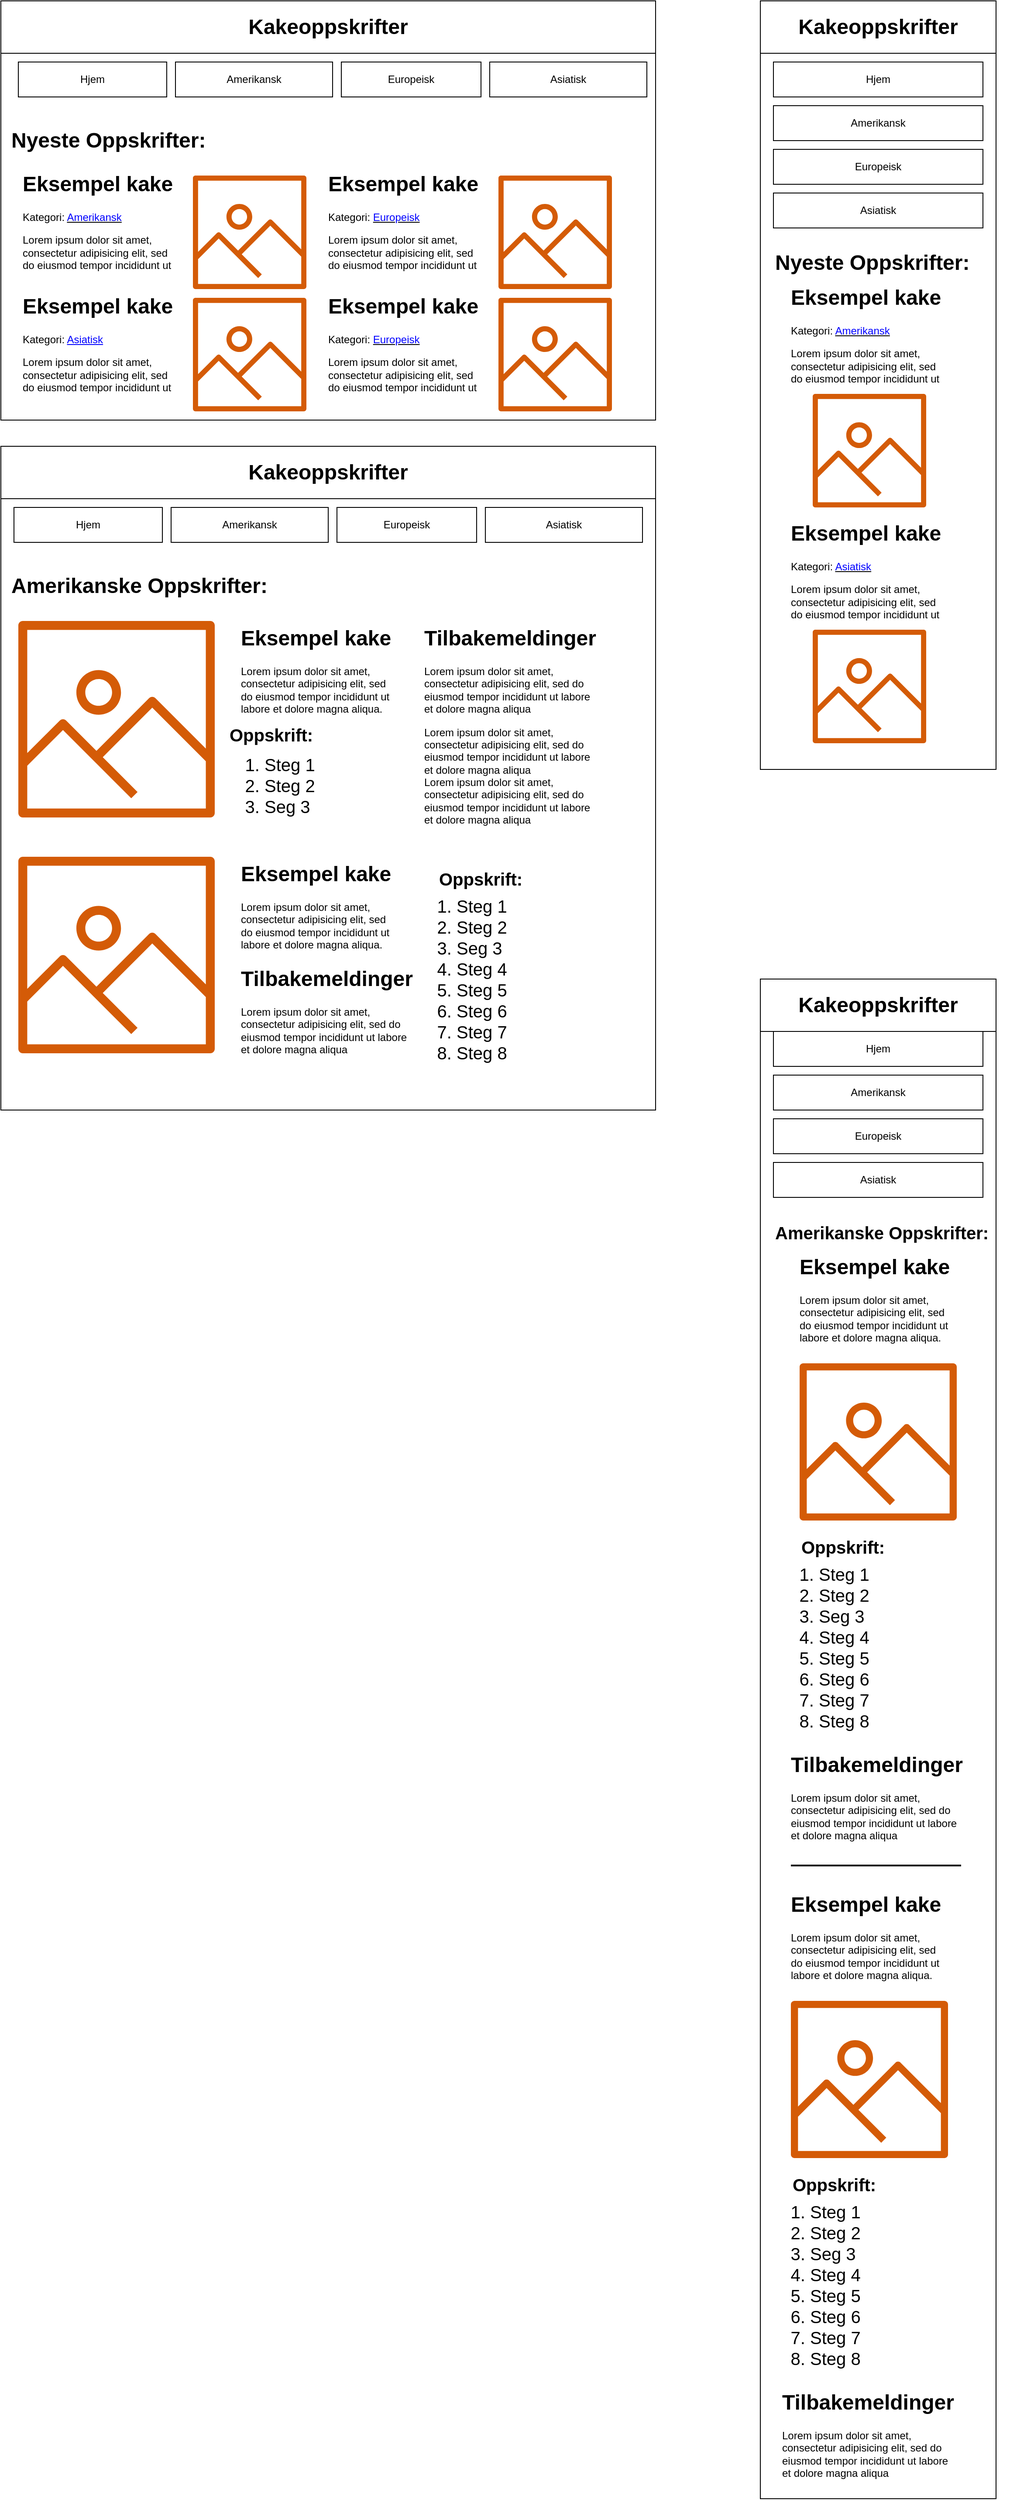 <mxfile>
    <diagram id="9wJHtbolF7UVSn-kOSUC" name="Page-1">
        <mxGraphModel dx="1776" dy="1237" grid="1" gridSize="10" guides="1" tooltips="1" connect="1" arrows="1" fold="1" page="1" pageScale="1" pageWidth="827" pageHeight="1169" background="none" math="0" shadow="0">
            <root>
                <mxCell id="0"/>
                <mxCell id="1" parent="0"/>
                <mxCell id="PRQ1gLbrElGdhA6Aecqy-1" value="" style="rounded=0;whiteSpace=wrap;html=1;" parent="1" vertex="1">
                    <mxGeometry x="-360" y="30" width="750" height="480" as="geometry"/>
                </mxCell>
                <mxCell id="PRQ1gLbrElGdhA6Aecqy-2" value="" style="rounded=0;whiteSpace=wrap;html=1;" parent="1" vertex="1">
                    <mxGeometry x="510" y="30" width="270" height="880" as="geometry"/>
                </mxCell>
                <mxCell id="PRQ1gLbrElGdhA6Aecqy-3" value="&lt;h1&gt;Kakeoppskrifter&lt;/h1&gt;" style="rounded=0;whiteSpace=wrap;html=1;align=center;spacingLeft=0;" parent="1" vertex="1">
                    <mxGeometry x="-360" y="30" width="750" height="60" as="geometry"/>
                </mxCell>
                <mxCell id="PRQ1gLbrElGdhA6Aecqy-5" value="Amerikansk" style="rounded=0;whiteSpace=wrap;html=1;" parent="1" vertex="1">
                    <mxGeometry x="-160" y="100" width="180" height="40" as="geometry"/>
                </mxCell>
                <mxCell id="PRQ1gLbrElGdhA6Aecqy-6" value="Europeisk" style="rounded=0;whiteSpace=wrap;html=1;" parent="1" vertex="1">
                    <mxGeometry x="30" y="100" width="160" height="40" as="geometry"/>
                </mxCell>
                <mxCell id="PRQ1gLbrElGdhA6Aecqy-7" value="Asiatisk" style="rounded=0;whiteSpace=wrap;html=1;" parent="1" vertex="1">
                    <mxGeometry x="200" y="100" width="180" height="40" as="geometry"/>
                </mxCell>
                <mxCell id="PRQ1gLbrElGdhA6Aecqy-8" value="&lt;h1&gt;Kakeoppskrifter&lt;/h1&gt;" style="rounded=0;whiteSpace=wrap;html=1;" parent="1" vertex="1">
                    <mxGeometry x="510" y="30" width="270" height="60" as="geometry"/>
                </mxCell>
                <mxCell id="PRQ1gLbrElGdhA6Aecqy-9" value="Amerikansk" style="rounded=0;whiteSpace=wrap;html=1;" parent="1" vertex="1">
                    <mxGeometry x="525" y="150" width="240" height="40" as="geometry"/>
                </mxCell>
                <mxCell id="PRQ1gLbrElGdhA6Aecqy-10" value="Europeisk" style="rounded=0;whiteSpace=wrap;html=1;" parent="1" vertex="1">
                    <mxGeometry x="525" y="200" width="240" height="40" as="geometry"/>
                </mxCell>
                <mxCell id="PRQ1gLbrElGdhA6Aecqy-11" value="Asiatisk" style="rounded=0;whiteSpace=wrap;html=1;" parent="1" vertex="1">
                    <mxGeometry x="525" y="250" width="240" height="40" as="geometry"/>
                </mxCell>
                <mxCell id="PRQ1gLbrElGdhA6Aecqy-12" value="Nyeste Oppskrifter:" style="text;strokeColor=none;fillColor=none;html=1;fontSize=24;fontStyle=1;verticalAlign=middle;align=left;" parent="1" vertex="1">
                    <mxGeometry x="-350" y="170" width="100" height="40" as="geometry"/>
                </mxCell>
                <mxCell id="PRQ1gLbrElGdhA6Aecqy-14" value="&lt;h1&gt;Eksempel kake&lt;/h1&gt;&lt;div&gt;Kategori: &lt;u&gt;&lt;font color=&quot;#0000ff&quot;&gt;Amerikansk&lt;/font&gt;&lt;/u&gt;&lt;/div&gt;&lt;p&gt;&lt;span style=&quot;background-color: initial;&quot;&gt;Lorem ipsum dolor sit amet, consectetur adipisicing elit, sed do eiusmod tempor incididunt ut labore et dolore magna aliqua.&lt;/span&gt;&lt;br&gt;&lt;/p&gt;" style="text;html=1;strokeColor=none;fillColor=none;spacing=5;spacingTop=-20;whiteSpace=wrap;overflow=hidden;rounded=0;" parent="1" vertex="1">
                    <mxGeometry x="-340" y="220" width="190" height="120" as="geometry"/>
                </mxCell>
                <mxCell id="PRQ1gLbrElGdhA6Aecqy-17" value="" style="sketch=0;outlineConnect=0;fontColor=#232F3E;gradientColor=none;fillColor=#D45B07;strokeColor=none;dashed=0;verticalLabelPosition=bottom;verticalAlign=top;align=center;html=1;fontSize=12;fontStyle=0;aspect=fixed;pointerEvents=1;shape=mxgraph.aws4.container_registry_image;" parent="1" vertex="1">
                    <mxGeometry x="-140" y="230" width="130" height="130" as="geometry"/>
                </mxCell>
                <mxCell id="PRQ1gLbrElGdhA6Aecqy-28" value="&lt;h1&gt;Eksempel kake&lt;/h1&gt;&lt;div&gt;Kategori: &lt;u&gt;&lt;font color=&quot;#0000ff&quot;&gt;Europeisk&lt;/font&gt;&lt;/u&gt;&lt;/div&gt;&lt;p&gt;&lt;span style=&quot;background-color: initial;&quot;&gt;Lorem ipsum dolor sit amet, consectetur adipisicing elit, sed do eiusmod tempor incididunt ut labore et dolore magna aliqua.&lt;/span&gt;&lt;br&gt;&lt;/p&gt;" style="text;html=1;strokeColor=none;fillColor=none;spacing=5;spacingTop=-20;whiteSpace=wrap;overflow=hidden;rounded=0;" parent="1" vertex="1">
                    <mxGeometry x="10" y="220" width="190" height="120" as="geometry"/>
                </mxCell>
                <mxCell id="PRQ1gLbrElGdhA6Aecqy-29" value="" style="sketch=0;outlineConnect=0;fontColor=#232F3E;gradientColor=none;fillColor=#D45B07;strokeColor=none;dashed=0;verticalLabelPosition=bottom;verticalAlign=top;align=center;html=1;fontSize=12;fontStyle=0;aspect=fixed;pointerEvents=1;shape=mxgraph.aws4.container_registry_image;" parent="1" vertex="1">
                    <mxGeometry x="210" y="230" width="130" height="130" as="geometry"/>
                </mxCell>
                <mxCell id="PRQ1gLbrElGdhA6Aecqy-30" value="&lt;h1&gt;Eksempel kake&lt;/h1&gt;&lt;div&gt;Kategori: &lt;font color=&quot;#0000ff&quot;&gt;&lt;u&gt;Asiatisk&lt;/u&gt;&lt;/font&gt;&lt;/div&gt;&lt;p&gt;&lt;span style=&quot;background-color: initial;&quot;&gt;Lorem ipsum dolor sit amet, consectetur adipisicing elit, sed do eiusmod tempor incididunt ut labore et dolore magna aliqua.&lt;/span&gt;&lt;br&gt;&lt;/p&gt;" style="text;html=1;strokeColor=none;fillColor=none;spacing=5;spacingTop=-20;whiteSpace=wrap;overflow=hidden;rounded=0;" parent="1" vertex="1">
                    <mxGeometry x="-340" y="360" width="190" height="120" as="geometry"/>
                </mxCell>
                <mxCell id="PRQ1gLbrElGdhA6Aecqy-31" value="" style="sketch=0;outlineConnect=0;fontColor=#232F3E;gradientColor=none;fillColor=#D45B07;strokeColor=none;dashed=0;verticalLabelPosition=bottom;verticalAlign=top;align=center;html=1;fontSize=12;fontStyle=0;aspect=fixed;pointerEvents=1;shape=mxgraph.aws4.container_registry_image;" parent="1" vertex="1">
                    <mxGeometry x="-140" y="370" width="130" height="130" as="geometry"/>
                </mxCell>
                <mxCell id="PRQ1gLbrElGdhA6Aecqy-32" value="&lt;h1&gt;Eksempel kake&lt;/h1&gt;&lt;div&gt;Kategori: &lt;u&gt;&lt;font color=&quot;#0000ff&quot;&gt;Europeisk&lt;/font&gt;&lt;/u&gt;&lt;/div&gt;&lt;p&gt;&lt;span style=&quot;background-color: initial;&quot;&gt;Lorem ipsum dolor sit amet, consectetur adipisicing elit, sed do eiusmod tempor incididunt ut labore et dolore magna aliqua.&lt;/span&gt;&lt;br&gt;&lt;/p&gt;" style="text;html=1;strokeColor=none;fillColor=none;spacing=5;spacingTop=-20;whiteSpace=wrap;overflow=hidden;rounded=0;" parent="1" vertex="1">
                    <mxGeometry x="10" y="360" width="190" height="120" as="geometry"/>
                </mxCell>
                <mxCell id="PRQ1gLbrElGdhA6Aecqy-33" value="" style="sketch=0;outlineConnect=0;fontColor=#232F3E;gradientColor=none;fillColor=#D45B07;strokeColor=none;dashed=0;verticalLabelPosition=bottom;verticalAlign=top;align=center;html=1;fontSize=12;fontStyle=0;aspect=fixed;pointerEvents=1;shape=mxgraph.aws4.container_registry_image;" parent="1" vertex="1">
                    <mxGeometry x="210" y="370" width="130" height="130" as="geometry"/>
                </mxCell>
                <mxCell id="PRQ1gLbrElGdhA6Aecqy-34" value="Nyeste Oppskrifter:" style="text;strokeColor=none;fillColor=none;html=1;fontSize=24;fontStyle=1;verticalAlign=middle;align=left;" parent="1" vertex="1">
                    <mxGeometry x="525" y="310" width="100" height="40" as="geometry"/>
                </mxCell>
                <mxCell id="PRQ1gLbrElGdhA6Aecqy-35" value="&lt;h1&gt;Eksempel kake&lt;/h1&gt;&lt;div&gt;Kategori: &lt;u&gt;&lt;font color=&quot;#0000ff&quot;&gt;Amerikansk&lt;/font&gt;&lt;/u&gt;&lt;/div&gt;&lt;p&gt;&lt;span style=&quot;background-color: initial;&quot;&gt;Lorem ipsum dolor sit amet, consectetur adipisicing elit, sed do eiusmod tempor incididunt ut labore et dolore magna aliqua.&lt;/span&gt;&lt;br&gt;&lt;/p&gt;" style="text;html=1;strokeColor=none;fillColor=none;spacing=5;spacingTop=-20;whiteSpace=wrap;overflow=hidden;rounded=0;" parent="1" vertex="1">
                    <mxGeometry x="540" y="350" width="190" height="120" as="geometry"/>
                </mxCell>
                <mxCell id="PRQ1gLbrElGdhA6Aecqy-36" value="" style="sketch=0;outlineConnect=0;fontColor=#232F3E;gradientColor=none;fillColor=#D45B07;strokeColor=none;dashed=0;verticalLabelPosition=bottom;verticalAlign=top;align=center;html=1;fontSize=12;fontStyle=0;aspect=fixed;pointerEvents=1;shape=mxgraph.aws4.container_registry_image;" parent="1" vertex="1">
                    <mxGeometry x="570" y="480" width="130" height="130" as="geometry"/>
                </mxCell>
                <mxCell id="PRQ1gLbrElGdhA6Aecqy-37" value="&lt;h1&gt;Eksempel kake&lt;/h1&gt;&lt;div&gt;Kategori: &lt;u&gt;&lt;font color=&quot;#0000ff&quot;&gt;Asiatisk&lt;/font&gt;&lt;/u&gt;&lt;/div&gt;&lt;p&gt;&lt;span style=&quot;background-color: initial;&quot;&gt;Lorem ipsum dolor sit amet, consectetur adipisicing elit, sed do eiusmod tempor incididunt ut labore et dolore magna aliqua.&lt;/span&gt;&lt;br&gt;&lt;/p&gt;" style="text;html=1;strokeColor=none;fillColor=none;spacing=5;spacingTop=-20;whiteSpace=wrap;overflow=hidden;rounded=0;" parent="1" vertex="1">
                    <mxGeometry x="540" y="620" width="190" height="120" as="geometry"/>
                </mxCell>
                <mxCell id="PRQ1gLbrElGdhA6Aecqy-38" value="" style="sketch=0;outlineConnect=0;fontColor=#232F3E;gradientColor=none;fillColor=#D45B07;strokeColor=none;dashed=0;verticalLabelPosition=bottom;verticalAlign=top;align=center;html=1;fontSize=12;fontStyle=0;aspect=fixed;pointerEvents=1;shape=mxgraph.aws4.container_registry_image;" parent="1" vertex="1">
                    <mxGeometry x="570" y="750" width="130" height="130" as="geometry"/>
                </mxCell>
                <mxCell id="PRQ1gLbrElGdhA6Aecqy-39" value="" style="rounded=0;whiteSpace=wrap;html=1;" parent="1" vertex="1">
                    <mxGeometry x="-360" y="540" width="750" height="760" as="geometry"/>
                </mxCell>
                <mxCell id="PRQ1gLbrElGdhA6Aecqy-40" value="&lt;h1&gt;Kakeoppskrifter&lt;/h1&gt;" style="rounded=0;whiteSpace=wrap;html=1;align=center;spacingLeft=0;" parent="1" vertex="1">
                    <mxGeometry x="-360" y="540" width="750" height="60" as="geometry"/>
                </mxCell>
                <mxCell id="PRQ1gLbrElGdhA6Aecqy-44" value="Amerikanske Oppskrifter:" style="text;strokeColor=none;fillColor=none;html=1;fontSize=24;fontStyle=1;verticalAlign=middle;align=left;" parent="1" vertex="1">
                    <mxGeometry x="-350" y="680" width="100" height="40" as="geometry"/>
                </mxCell>
                <mxCell id="PRQ1gLbrElGdhA6Aecqy-53" value="&lt;h1&gt;Eksempel kake&lt;/h1&gt;&lt;p&gt;Lorem ipsum dolor sit amet, consectetur adipisicing elit, sed do eiusmod tempor incididunt ut labore et dolore magna aliqua.&lt;/p&gt;&lt;p&gt;&lt;br&gt;&lt;/p&gt;" style="text;html=1;strokeColor=none;fillColor=none;spacing=5;spacingTop=-20;whiteSpace=wrap;overflow=hidden;rounded=0;fontColor=#000000;" parent="1" vertex="1">
                    <mxGeometry x="-90" y="740" width="190" height="120" as="geometry"/>
                </mxCell>
                <mxCell id="PRQ1gLbrElGdhA6Aecqy-54" value="" style="sketch=0;outlineConnect=0;fontColor=#232F3E;gradientColor=none;fillColor=#D45B07;strokeColor=none;dashed=0;verticalLabelPosition=bottom;verticalAlign=top;align=center;html=1;fontSize=12;fontStyle=0;aspect=fixed;pointerEvents=1;shape=mxgraph.aws4.container_registry_image;" parent="1" vertex="1">
                    <mxGeometry x="-340" y="740" width="225" height="225" as="geometry"/>
                </mxCell>
                <mxCell id="PRQ1gLbrElGdhA6Aecqy-55" value="&lt;h1&gt;Tilbakemeldinger&lt;/h1&gt;&lt;p&gt;Lorem ipsum dolor sit amet, consectetur adipisicing elit, sed do eiusmod tempor incididunt ut labore et dolore magna aliqua&lt;/p&gt;Lorem ipsum dolor sit amet, consectetur adipisicing elit, sed do eiusmod tempor incididunt ut labore et dolore magna aliqua&lt;br&gt;Lorem ipsum dolor sit amet, consectetur adipisicing elit, sed do eiusmod tempor incididunt ut labore et dolore magna aliqua&lt;br&gt;&lt;p&gt;.&lt;/p&gt;" style="text;html=1;strokeColor=none;fillColor=none;spacing=5;spacingTop=-20;whiteSpace=wrap;overflow=hidden;rounded=0;fontColor=#000000;" parent="1" vertex="1">
                    <mxGeometry x="120" y="740" width="210" height="240" as="geometry"/>
                </mxCell>
                <mxCell id="PRQ1gLbrElGdhA6Aecqy-61" value="Oppskrift:" style="text;strokeColor=none;fillColor=none;html=1;fontSize=20;fontStyle=1;verticalAlign=middle;align=left;fontColor=#000000;" parent="1" vertex="1">
                    <mxGeometry x="-100" y="850" width="100" height="40" as="geometry"/>
                </mxCell>
                <mxCell id="PRQ1gLbrElGdhA6Aecqy-62" value="&lt;ol&gt;&lt;li&gt;Steg 1&lt;/li&gt;&lt;li&gt;Steg 2&lt;/li&gt;&lt;li&gt;Seg 3&lt;/li&gt;&lt;/ol&gt;" style="text;strokeColor=none;fillColor=none;html=1;whiteSpace=wrap;verticalAlign=middle;overflow=hidden;fontSize=20;fontColor=#000000;" parent="1" vertex="1">
                    <mxGeometry x="-100" y="870" width="260" height="105" as="geometry"/>
                </mxCell>
                <mxCell id="PRQ1gLbrElGdhA6Aecqy-63" value="&lt;h1&gt;Eksempel kake&lt;/h1&gt;&lt;p&gt;Lorem ipsum dolor sit amet, consectetur adipisicing elit, sed do eiusmod tempor incididunt ut labore et dolore magna aliqua.&lt;/p&gt;&lt;p&gt;&lt;br&gt;&lt;/p&gt;" style="text;html=1;strokeColor=none;fillColor=none;spacing=5;spacingTop=-20;whiteSpace=wrap;overflow=hidden;rounded=0;fontColor=#000000;" parent="1" vertex="1">
                    <mxGeometry x="-90" y="1010" width="190" height="120" as="geometry"/>
                </mxCell>
                <mxCell id="PRQ1gLbrElGdhA6Aecqy-64" value="" style="sketch=0;outlineConnect=0;fontColor=#232F3E;gradientColor=none;fillColor=#D45B07;strokeColor=none;dashed=0;verticalLabelPosition=bottom;verticalAlign=top;align=center;html=1;fontSize=12;fontStyle=0;aspect=fixed;pointerEvents=1;shape=mxgraph.aws4.container_registry_image;" parent="1" vertex="1">
                    <mxGeometry x="-340" y="1010" width="225" height="225" as="geometry"/>
                </mxCell>
                <mxCell id="PRQ1gLbrElGdhA6Aecqy-65" value="&lt;h1&gt;Tilbakemeldinger&lt;/h1&gt;&lt;p&gt;Lorem ipsum dolor sit amet, consectetur adipisicing elit, sed do eiusmod tempor incididunt ut labore et dolore magna aliqua&lt;/p&gt;Lorem ipsum dolor sit amet, consectetur adipisicing elit, sed do eiusmod tempor incididunt ut labore et dolore magna aliqua&lt;br&gt;Lorem ipsum dolor sit amet, consectetur adipisicing elit, sed do eiusmod tempor incididunt ut labore et dolore magna aliqua&lt;br&gt;&lt;p&gt;.&lt;/p&gt;" style="text;html=1;strokeColor=none;fillColor=none;spacing=5;spacingTop=-20;whiteSpace=wrap;overflow=hidden;rounded=0;fontColor=#000000;" parent="1" vertex="1">
                    <mxGeometry x="-90" y="1130" width="210" height="120" as="geometry"/>
                </mxCell>
                <mxCell id="PRQ1gLbrElGdhA6Aecqy-66" value="Oppskrift:" style="text;strokeColor=none;fillColor=none;html=1;fontSize=20;fontStyle=1;verticalAlign=middle;align=left;fontColor=#000000;" parent="1" vertex="1">
                    <mxGeometry x="140" y="1015" width="100" height="40" as="geometry"/>
                </mxCell>
                <mxCell id="PRQ1gLbrElGdhA6Aecqy-67" value="&lt;ol&gt;&lt;li&gt;Steg 1&lt;/li&gt;&lt;li&gt;Steg 2&lt;/li&gt;&lt;li&gt;Seg 3&lt;/li&gt;&lt;li&gt;Steg 4&lt;/li&gt;&lt;li&gt;Steg 5&lt;/li&gt;&lt;li&gt;Steg 6&lt;/li&gt;&lt;li&gt;Steg 7&lt;/li&gt;&lt;li&gt;Steg 8&lt;/li&gt;&lt;/ol&gt;" style="text;strokeColor=none;fillColor=none;html=1;whiteSpace=wrap;verticalAlign=top;overflow=hidden;fontSize=20;fontColor=#000000;" parent="1" vertex="1">
                    <mxGeometry x="120" y="1027.5" width="260" height="245" as="geometry"/>
                </mxCell>
                <mxCell id="PRQ1gLbrElGdhA6Aecqy-70" value="" style="rounded=0;whiteSpace=wrap;html=1;" parent="1" vertex="1">
                    <mxGeometry x="510" y="1150" width="270" height="1740" as="geometry"/>
                </mxCell>
                <mxCell id="PRQ1gLbrElGdhA6Aecqy-71" value="&lt;h1&gt;Kakeoppskrifter&lt;/h1&gt;" style="rounded=0;whiteSpace=wrap;html=1;" parent="1" vertex="1">
                    <mxGeometry x="510" y="1150" width="270" height="60" as="geometry"/>
                </mxCell>
                <mxCell id="PRQ1gLbrElGdhA6Aecqy-72" value="Amerikansk" style="rounded=0;whiteSpace=wrap;html=1;" parent="1" vertex="1">
                    <mxGeometry x="525" y="1260" width="240" height="40" as="geometry"/>
                </mxCell>
                <mxCell id="PRQ1gLbrElGdhA6Aecqy-73" value="Europeisk" style="rounded=0;whiteSpace=wrap;html=1;" parent="1" vertex="1">
                    <mxGeometry x="525" y="1310" width="240" height="40" as="geometry"/>
                </mxCell>
                <mxCell id="PRQ1gLbrElGdhA6Aecqy-74" value="Asiatisk" style="rounded=0;whiteSpace=wrap;html=1;" parent="1" vertex="1">
                    <mxGeometry x="525" y="1360" width="240" height="40" as="geometry"/>
                </mxCell>
                <mxCell id="PRQ1gLbrElGdhA6Aecqy-75" value="Amerikanske Oppskrifter:" style="text;strokeColor=none;fillColor=none;html=1;fontSize=20;fontStyle=1;verticalAlign=middle;align=left;" parent="1" vertex="1">
                    <mxGeometry x="525" y="1420" width="100" height="40" as="geometry"/>
                </mxCell>
                <mxCell id="PRQ1gLbrElGdhA6Aecqy-76" value="&lt;h1&gt;Eksempel kake&lt;/h1&gt;&lt;p&gt;&lt;span style=&quot;background-color: initial;&quot;&gt;Lorem ipsum dolor sit amet, consectetur adipisicing elit, sed do eiusmod tempor incididunt ut labore et dolore magna aliqua.&lt;/span&gt;&lt;br&gt;&lt;/p&gt;" style="text;html=1;strokeColor=none;fillColor=none;spacing=5;spacingTop=-20;whiteSpace=wrap;overflow=hidden;rounded=0;" parent="1" vertex="1">
                    <mxGeometry x="550" y="1460" width="190" height="120" as="geometry"/>
                </mxCell>
                <mxCell id="PRQ1gLbrElGdhA6Aecqy-77" value="" style="sketch=0;outlineConnect=0;fontColor=#232F3E;gradientColor=none;fillColor=#D45B07;strokeColor=none;dashed=0;verticalLabelPosition=bottom;verticalAlign=top;align=center;html=1;fontSize=12;fontStyle=0;aspect=fixed;pointerEvents=1;shape=mxgraph.aws4.container_registry_image;" parent="1" vertex="1">
                    <mxGeometry x="555" y="1590" width="180" height="180" as="geometry"/>
                </mxCell>
                <mxCell id="PRQ1gLbrElGdhA6Aecqy-89" value="Oppskrift:" style="text;strokeColor=none;fillColor=none;html=1;fontSize=20;fontStyle=1;verticalAlign=middle;align=left;fontColor=#000000;" parent="1" vertex="1">
                    <mxGeometry x="555" y="1780" width="100" height="40" as="geometry"/>
                </mxCell>
                <mxCell id="PRQ1gLbrElGdhA6Aecqy-90" value="&lt;ol&gt;&lt;li&gt;Steg 1&lt;/li&gt;&lt;li&gt;Steg 2&lt;/li&gt;&lt;li&gt;Seg 3&lt;/li&gt;&lt;li&gt;Steg 4&lt;/li&gt;&lt;li&gt;Steg 5&lt;/li&gt;&lt;li&gt;Steg 6&lt;/li&gt;&lt;li&gt;Steg 7&lt;/li&gt;&lt;li&gt;Steg 8&lt;/li&gt;&lt;/ol&gt;" style="text;strokeColor=none;fillColor=none;html=1;whiteSpace=wrap;verticalAlign=top;overflow=hidden;fontSize=20;fontColor=#000000;" parent="1" vertex="1">
                    <mxGeometry x="535" y="1792.5" width="260" height="245" as="geometry"/>
                </mxCell>
                <mxCell id="PRQ1gLbrElGdhA6Aecqy-91" value="&lt;h1&gt;Tilbakemeldinger&lt;/h1&gt;&lt;p&gt;Lorem ipsum dolor sit amet, consectetur adipisicing elit, sed do eiusmod tempor incididunt ut labore et dolore magna aliqua&lt;/p&gt;Lorem ipsum dolor sit amet, consectetur adipisicing elit, sed do eiusmod tempor incididunt ut labore et dolore magna aliqua&lt;br&gt;Lorem ipsum dolor sit amet, consectetur adipisicing elit, sed do eiusmod tempor incididunt ut labore et dolore magna aliqua&lt;br&gt;&lt;p&gt;.&lt;/p&gt;" style="text;html=1;strokeColor=none;fillColor=none;spacing=5;spacingTop=-20;whiteSpace=wrap;overflow=hidden;rounded=0;fontColor=#000000;" parent="1" vertex="1">
                    <mxGeometry x="540" y="2030" width="210" height="120" as="geometry"/>
                </mxCell>
                <mxCell id="PRQ1gLbrElGdhA6Aecqy-96" value="&lt;h1&gt;Eksempel kake&lt;/h1&gt;&lt;p&gt;&lt;span style=&quot;background-color: initial;&quot;&gt;Lorem ipsum dolor sit amet, consectetur adipisicing elit, sed do eiusmod tempor incididunt ut labore et dolore magna aliqua.&lt;/span&gt;&lt;br&gt;&lt;/p&gt;" style="text;html=1;strokeColor=none;fillColor=none;spacing=5;spacingTop=-20;whiteSpace=wrap;overflow=hidden;rounded=0;" parent="1" vertex="1">
                    <mxGeometry x="540" y="2190" width="190" height="120" as="geometry"/>
                </mxCell>
                <mxCell id="PRQ1gLbrElGdhA6Aecqy-97" value="" style="sketch=0;outlineConnect=0;fontColor=#232F3E;gradientColor=none;fillColor=#D45B07;strokeColor=none;dashed=0;verticalLabelPosition=bottom;verticalAlign=top;align=center;html=1;fontSize=12;fontStyle=0;aspect=fixed;pointerEvents=1;shape=mxgraph.aws4.container_registry_image;" parent="1" vertex="1">
                    <mxGeometry x="545" y="2320" width="180" height="180" as="geometry"/>
                </mxCell>
                <mxCell id="PRQ1gLbrElGdhA6Aecqy-98" value="Oppskrift:" style="text;strokeColor=none;fillColor=none;html=1;fontSize=20;fontStyle=1;verticalAlign=middle;align=left;fontColor=#000000;" parent="1" vertex="1">
                    <mxGeometry x="545" y="2510" width="100" height="40" as="geometry"/>
                </mxCell>
                <mxCell id="PRQ1gLbrElGdhA6Aecqy-99" value="&lt;ol&gt;&lt;li&gt;Steg 1&lt;/li&gt;&lt;li&gt;Steg 2&lt;/li&gt;&lt;li&gt;Seg 3&lt;/li&gt;&lt;li&gt;Steg 4&lt;/li&gt;&lt;li&gt;Steg 5&lt;/li&gt;&lt;li&gt;Steg 6&lt;/li&gt;&lt;li&gt;Steg 7&lt;/li&gt;&lt;li&gt;Steg 8&lt;/li&gt;&lt;/ol&gt;" style="text;strokeColor=none;fillColor=none;html=1;whiteSpace=wrap;verticalAlign=top;overflow=hidden;fontSize=20;fontColor=#000000;" parent="1" vertex="1">
                    <mxGeometry x="525" y="2522.5" width="260" height="245" as="geometry"/>
                </mxCell>
                <mxCell id="PRQ1gLbrElGdhA6Aecqy-100" value="&lt;h1&gt;Tilbakemeldinger&lt;/h1&gt;&lt;p&gt;Lorem ipsum dolor sit amet, consectetur adipisicing elit, sed do eiusmod tempor incididunt ut labore et dolore magna aliqua&lt;/p&gt;Lorem ipsum dolor sit amet, consectetur adipisicing elit, sed do eiusmod tempor incididunt ut labore et dolore magna aliqua&lt;br&gt;Lorem ipsum dolor sit amet, consectetur adipisicing elit, sed do eiusmod tempor incididunt ut labore et dolore magna aliqua&lt;br&gt;&lt;p&gt;.&lt;/p&gt;" style="text;html=1;strokeColor=none;fillColor=none;spacing=5;spacingTop=-20;whiteSpace=wrap;overflow=hidden;rounded=0;fontColor=#000000;" parent="1" vertex="1">
                    <mxGeometry x="530" y="2760" width="210" height="120" as="geometry"/>
                </mxCell>
                <mxCell id="PRQ1gLbrElGdhA6Aecqy-101" value="" style="line;strokeWidth=2;html=1;fontSize=20;fontColor=#000000;" parent="1" vertex="1">
                    <mxGeometry x="545" y="2160" width="195" height="10" as="geometry"/>
                </mxCell>
                <mxCell id="PRQ1gLbrElGdhA6Aecqy-102" value="Hjem" style="rounded=0;whiteSpace=wrap;html=1;" parent="1" vertex="1">
                    <mxGeometry x="-340" y="100" width="170" height="40" as="geometry"/>
                </mxCell>
                <mxCell id="PRQ1gLbrElGdhA6Aecqy-103" value="Hjem" style="rounded=0;whiteSpace=wrap;html=1;" parent="1" vertex="1">
                    <mxGeometry x="525" y="100" width="240" height="40" as="geometry"/>
                </mxCell>
                <mxCell id="PRQ1gLbrElGdhA6Aecqy-104" value="Amerikansk" style="rounded=0;whiteSpace=wrap;html=1;" parent="1" vertex="1">
                    <mxGeometry x="-165" y="610" width="180" height="40" as="geometry"/>
                </mxCell>
                <mxCell id="PRQ1gLbrElGdhA6Aecqy-105" value="Europeisk" style="rounded=0;whiteSpace=wrap;html=1;" parent="1" vertex="1">
                    <mxGeometry x="25" y="610" width="160" height="40" as="geometry"/>
                </mxCell>
                <mxCell id="PRQ1gLbrElGdhA6Aecqy-106" value="Asiatisk" style="rounded=0;whiteSpace=wrap;html=1;" parent="1" vertex="1">
                    <mxGeometry x="195" y="610" width="180" height="40" as="geometry"/>
                </mxCell>
                <mxCell id="PRQ1gLbrElGdhA6Aecqy-107" value="Hjem" style="rounded=0;whiteSpace=wrap;html=1;" parent="1" vertex="1">
                    <mxGeometry x="-345" y="610" width="170" height="40" as="geometry"/>
                </mxCell>
                <mxCell id="PRQ1gLbrElGdhA6Aecqy-108" value="Hjem" style="rounded=0;whiteSpace=wrap;html=1;" parent="1" vertex="1">
                    <mxGeometry x="525" y="1210" width="240" height="40" as="geometry"/>
                </mxCell>
            </root>
        </mxGraphModel>
    </diagram>
</mxfile>